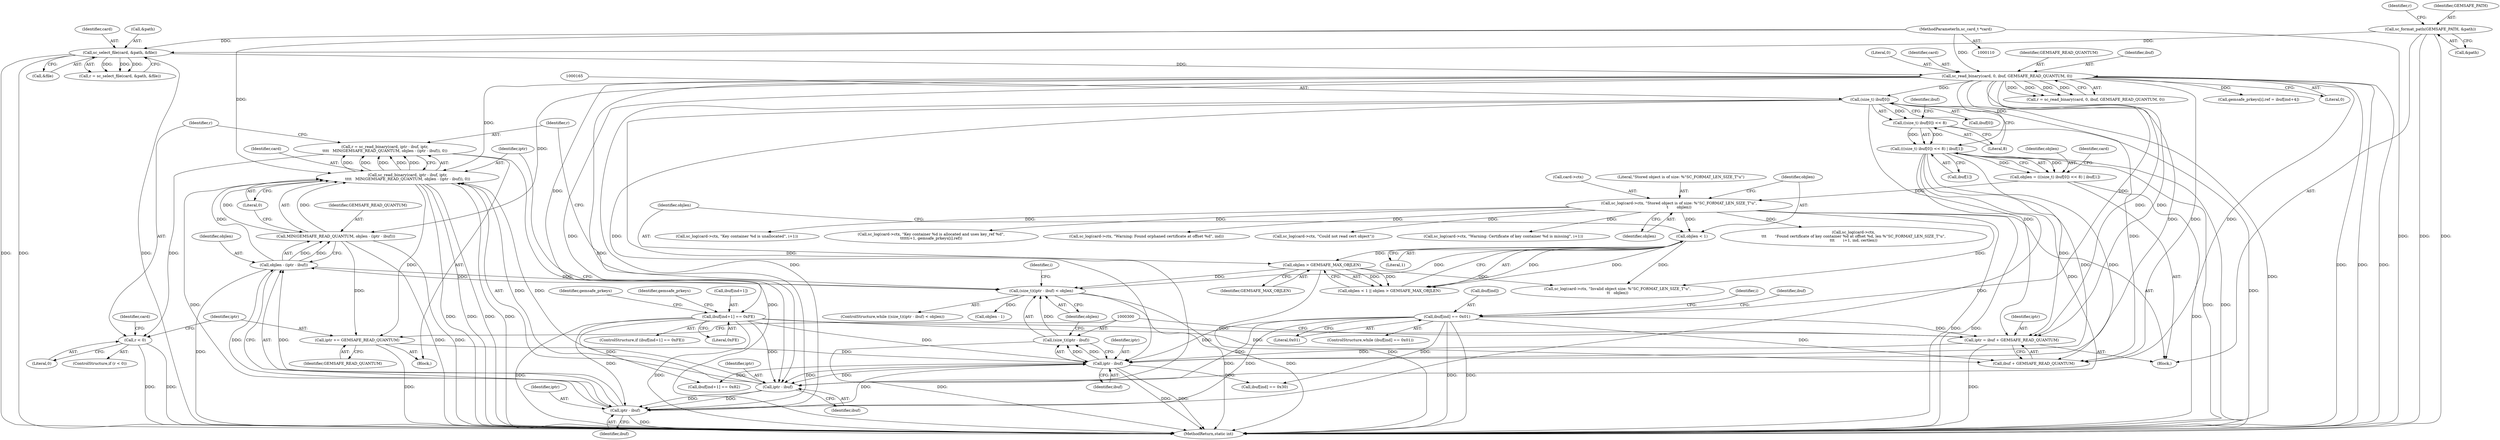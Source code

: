 digraph "0_OpenSC_360e95d45ac4123255a4c796db96337f332160ad#diff-d643a0fa169471dbf2912f4866dc49c5_5@API" {
"1000306" [label="(Call,r = sc_read_binary(card, iptr - ibuf, iptr,\n\t\t\t\t   MIN(GEMSAFE_READ_QUANTUM, objlen - (iptr - ibuf)), 0))"];
"1000308" [label="(Call,sc_read_binary(card, iptr - ibuf, iptr,\n\t\t\t\t   MIN(GEMSAFE_READ_QUANTUM, objlen - (iptr - ibuf)), 0))"];
"1000148" [label="(Call,sc_read_binary(card, 0, ibuf, GEMSAFE_READ_QUANTUM, 0))"];
"1000131" [label="(Call,sc_select_file(card, &path, &file))"];
"1000111" [label="(MethodParameterIn,sc_card_t *card)"];
"1000125" [label="(Call,sc_format_path(GEMSAFE_PATH, &path))"];
"1000316" [label="(Call,objlen - (iptr - ibuf))"];
"1000298" [label="(Call,(size_t)(iptr - ibuf) < objlen)"];
"1000299" [label="(Call,(size_t)(iptr - ibuf))"];
"1000301" [label="(Call,iptr - ibuf)"];
"1000292" [label="(Call,iptr = ibuf + GEMSAFE_READ_QUANTUM)"];
"1000164" [label="(Call,(size_t) ibuf[0])"];
"1000207" [label="(Call,ibuf[ind+1] == 0xFE)"];
"1000162" [label="(Call,(((size_t) ibuf[0]) << 8) | ibuf[1])"];
"1000163" [label="(Call,((size_t) ibuf[0]) << 8)"];
"1000200" [label="(Call,ibuf[ind] == 0x01)"];
"1000334" [label="(Call,iptr += GEMSAFE_READ_QUANTUM)"];
"1000314" [label="(Call,MIN(GEMSAFE_READ_QUANTUM, objlen - (iptr - ibuf)))"];
"1000318" [label="(Call,iptr - ibuf)"];
"1000310" [label="(Call,iptr - ibuf)"];
"1000181" [label="(Call,objlen < 1)"];
"1000173" [label="(Call,sc_log(card->ctx, \"Stored object is of size: %\"SC_FORMAT_LEN_SIZE_T\"u\",\n\t       objlen))"];
"1000160" [label="(Call,objlen = (((size_t) ibuf[0]) << 8) | ibuf[1])"];
"1000184" [label="(Call,objlen > GEMSAFE_MAX_OBJLEN)"];
"1000323" [label="(Call,r < 0)"];
"1000303" [label="(Identifier,ibuf)"];
"1000125" [label="(Call,sc_format_path(GEMSAFE_PATH, &path))"];
"1000305" [label="(Block,)"];
"1000200" [label="(Call,ibuf[ind] == 0x01)"];
"1000164" [label="(Call,(size_t) ibuf[0])"];
"1000336" [label="(Identifier,GEMSAFE_READ_QUANTUM)"];
"1000166" [label="(Call,ibuf[0])"];
"1000354" [label="(Call,ibuf[ind+1] == 0x82)"];
"1000324" [label="(Identifier,r)"];
"1000315" [label="(Identifier,GEMSAFE_READ_QUANTUM)"];
"1000417" [label="(Call,sc_log(card->ctx,\n\t\t\t       \"Found certificate of key container %d at offset %d, len %\"SC_FORMAT_LEN_SIZE_T\"u\",\n\t\t\t       i+1, ind, certlen))"];
"1000135" [label="(Call,&file)"];
"1000111" [label="(MethodParameterIn,sc_card_t *card)"];
"1000314" [label="(Call,MIN(GEMSAFE_READ_QUANTUM, objlen - (iptr - ibuf)))"];
"1000308" [label="(Call,sc_read_binary(card, iptr - ibuf, iptr,\n\t\t\t\t   MIN(GEMSAFE_READ_QUANTUM, objlen - (iptr - ibuf)), 0))"];
"1000335" [label="(Identifier,iptr)"];
"1000349" [label="(Call,ibuf[ind] == 0x30)"];
"1000322" [label="(ControlStructure,if (r < 0))"];
"1000146" [label="(Call,r = sc_read_binary(card, 0, ibuf, GEMSAFE_READ_QUANTUM, 0))"];
"1000292" [label="(Call,iptr = ibuf + GEMSAFE_READ_QUANTUM)"];
"1000318" [label="(Call,iptr - ibuf)"];
"1000312" [label="(Identifier,ibuf)"];
"1000487" [label="(MethodReturn,static int)"];
"1000129" [label="(Call,r = sc_select_file(card, &path, &file))"];
"1000307" [label="(Identifier,r)"];
"1000160" [label="(Call,objlen = (((size_t) ibuf[0]) << 8) | ibuf[1])"];
"1000186" [label="(Identifier,GEMSAFE_MAX_OBJLEN)"];
"1000152" [label="(Identifier,GEMSAFE_READ_QUANTUM)"];
"1000325" [label="(Literal,0)"];
"1000258" [label="(Call,sc_log(card->ctx, \"Key container %d is unallocated\", i+1))"];
"1000182" [label="(Identifier,objlen)"];
"1000180" [label="(Call,objlen < 1 || objlen > GEMSAFE_MAX_OBJLEN)"];
"1000334" [label="(Call,iptr += GEMSAFE_READ_QUANTUM)"];
"1000316" [label="(Call,objlen - (iptr - ibuf))"];
"1000311" [label="(Identifier,iptr)"];
"1000297" [label="(ControlStructure,while ((size_t)(iptr - ibuf) < objlen))"];
"1000218" [label="(Identifier,gemsafe_prkeys)"];
"1000226" [label="(Call,sc_log(card->ctx, \"Key container %d is allocated and uses key_ref %d\",\n\t\t\t\t\ti+1, gemsafe_prkeys[i].ref))"];
"1000215" [label="(Call,gemsafe_prkeys[i].ref = ibuf[ind+4])"];
"1000162" [label="(Call,(((size_t) ibuf[0]) << 8) | ibuf[1])"];
"1000175" [label="(Identifier,card)"];
"1000381" [label="(Call,sc_log(card->ctx, \"Warning: Found orphaned certificate at offset %d\", ind))"];
"1000151" [label="(Identifier,ibuf)"];
"1000177" [label="(Literal,\"Stored object is of size: %\"SC_FORMAT_LEN_SIZE_T\"u\")"];
"1000343" [label="(Call,objlen - 1)"];
"1000130" [label="(Identifier,r)"];
"1000132" [label="(Identifier,card)"];
"1000302" [label="(Identifier,iptr)"];
"1000320" [label="(Identifier,ibuf)"];
"1000171" [label="(Identifier,ibuf)"];
"1000304" [label="(Identifier,objlen)"];
"1000131" [label="(Call,sc_select_file(card, &path, &file))"];
"1000150" [label="(Literal,0)"];
"1000169" [label="(Literal,8)"];
"1000313" [label="(Identifier,iptr)"];
"1000306" [label="(Call,r = sc_read_binary(card, iptr - ibuf, iptr,\n\t\t\t\t   MIN(GEMSAFE_READ_QUANTUM, objlen - (iptr - ibuf)), 0))"];
"1000209" [label="(Identifier,ibuf)"];
"1000201" [label="(Call,ibuf[ind])"];
"1000204" [label="(Literal,0x01)"];
"1000323" [label="(Call,r < 0)"];
"1000174" [label="(Call,card->ctx)"];
"1000327" [label="(Call,sc_log(card->ctx, \"Could not read cert object\"))"];
"1000310" [label="(Call,iptr - ibuf)"];
"1000206" [label="(ControlStructure,if (ibuf[ind+1] == 0xFE))"];
"1000293" [label="(Identifier,iptr)"];
"1000188" [label="(Call,sc_log(card->ctx, \"Invalid object size: %\"SC_FORMAT_LEN_SIZE_T\"u\",\n\t\t   objlen))"];
"1000247" [label="(Identifier,gemsafe_prkeys)"];
"1000184" [label="(Call,objlen > GEMSAFE_MAX_OBJLEN)"];
"1000148" [label="(Call,sc_read_binary(card, 0, ibuf, GEMSAFE_READ_QUANTUM, 0))"];
"1000173" [label="(Call,sc_log(card->ctx, \"Stored object is of size: %\"SC_FORMAT_LEN_SIZE_T\"u\",\n\t       objlen))"];
"1000463" [label="(Call,sc_log(card->ctx, \"Warning: Certificate of key container %d is missing\", i+1))"];
"1000294" [label="(Call,ibuf + GEMSAFE_READ_QUANTUM)"];
"1000321" [label="(Literal,0)"];
"1000199" [label="(ControlStructure,while (ibuf[ind] == 0x01))"];
"1000309" [label="(Identifier,card)"];
"1000319" [label="(Identifier,iptr)"];
"1000112" [label="(Block,)"];
"1000161" [label="(Identifier,objlen)"];
"1000178" [label="(Identifier,objlen)"];
"1000298" [label="(Call,(size_t)(iptr - ibuf) < objlen)"];
"1000207" [label="(Call,ibuf[ind+1] == 0xFE)"];
"1000299" [label="(Call,(size_t)(iptr - ibuf))"];
"1000163" [label="(Call,((size_t) ibuf[0]) << 8)"];
"1000273" [label="(Identifier,i)"];
"1000317" [label="(Identifier,objlen)"];
"1000170" [label="(Call,ibuf[1])"];
"1000133" [label="(Call,&path)"];
"1000126" [label="(Identifier,GEMSAFE_PATH)"];
"1000153" [label="(Literal,0)"];
"1000208" [label="(Call,ibuf[ind+1])"];
"1000338" [label="(Identifier,i)"];
"1000301" [label="(Call,iptr - ibuf)"];
"1000183" [label="(Literal,1)"];
"1000213" [label="(Literal,0xFE)"];
"1000181" [label="(Call,objlen < 1)"];
"1000329" [label="(Identifier,card)"];
"1000185" [label="(Identifier,objlen)"];
"1000149" [label="(Identifier,card)"];
"1000127" [label="(Call,&path)"];
"1000306" -> "1000305"  [label="AST: "];
"1000306" -> "1000308"  [label="CFG: "];
"1000307" -> "1000306"  [label="AST: "];
"1000308" -> "1000306"  [label="AST: "];
"1000324" -> "1000306"  [label="CFG: "];
"1000306" -> "1000487"  [label="DDG: "];
"1000308" -> "1000306"  [label="DDG: "];
"1000308" -> "1000306"  [label="DDG: "];
"1000308" -> "1000306"  [label="DDG: "];
"1000308" -> "1000306"  [label="DDG: "];
"1000308" -> "1000306"  [label="DDG: "];
"1000306" -> "1000323"  [label="DDG: "];
"1000308" -> "1000321"  [label="CFG: "];
"1000309" -> "1000308"  [label="AST: "];
"1000310" -> "1000308"  [label="AST: "];
"1000313" -> "1000308"  [label="AST: "];
"1000314" -> "1000308"  [label="AST: "];
"1000321" -> "1000308"  [label="AST: "];
"1000308" -> "1000487"  [label="DDG: "];
"1000308" -> "1000487"  [label="DDG: "];
"1000308" -> "1000487"  [label="DDG: "];
"1000308" -> "1000487"  [label="DDG: "];
"1000148" -> "1000308"  [label="DDG: "];
"1000111" -> "1000308"  [label="DDG: "];
"1000316" -> "1000308"  [label="DDG: "];
"1000310" -> "1000308"  [label="DDG: "];
"1000310" -> "1000308"  [label="DDG: "];
"1000318" -> "1000308"  [label="DDG: "];
"1000314" -> "1000308"  [label="DDG: "];
"1000314" -> "1000308"  [label="DDG: "];
"1000308" -> "1000334"  [label="DDG: "];
"1000148" -> "1000146"  [label="AST: "];
"1000148" -> "1000153"  [label="CFG: "];
"1000149" -> "1000148"  [label="AST: "];
"1000150" -> "1000148"  [label="AST: "];
"1000151" -> "1000148"  [label="AST: "];
"1000152" -> "1000148"  [label="AST: "];
"1000153" -> "1000148"  [label="AST: "];
"1000146" -> "1000148"  [label="CFG: "];
"1000148" -> "1000487"  [label="DDG: "];
"1000148" -> "1000487"  [label="DDG: "];
"1000148" -> "1000487"  [label="DDG: "];
"1000148" -> "1000146"  [label="DDG: "];
"1000148" -> "1000146"  [label="DDG: "];
"1000148" -> "1000146"  [label="DDG: "];
"1000148" -> "1000146"  [label="DDG: "];
"1000131" -> "1000148"  [label="DDG: "];
"1000111" -> "1000148"  [label="DDG: "];
"1000148" -> "1000164"  [label="DDG: "];
"1000148" -> "1000162"  [label="DDG: "];
"1000148" -> "1000200"  [label="DDG: "];
"1000148" -> "1000207"  [label="DDG: "];
"1000148" -> "1000215"  [label="DDG: "];
"1000148" -> "1000292"  [label="DDG: "];
"1000148" -> "1000292"  [label="DDG: "];
"1000148" -> "1000294"  [label="DDG: "];
"1000148" -> "1000294"  [label="DDG: "];
"1000148" -> "1000301"  [label="DDG: "];
"1000148" -> "1000310"  [label="DDG: "];
"1000148" -> "1000314"  [label="DDG: "];
"1000148" -> "1000318"  [label="DDG: "];
"1000131" -> "1000129"  [label="AST: "];
"1000131" -> "1000135"  [label="CFG: "];
"1000132" -> "1000131"  [label="AST: "];
"1000133" -> "1000131"  [label="AST: "];
"1000135" -> "1000131"  [label="AST: "];
"1000129" -> "1000131"  [label="CFG: "];
"1000131" -> "1000487"  [label="DDG: "];
"1000131" -> "1000487"  [label="DDG: "];
"1000131" -> "1000487"  [label="DDG: "];
"1000131" -> "1000129"  [label="DDG: "];
"1000131" -> "1000129"  [label="DDG: "];
"1000131" -> "1000129"  [label="DDG: "];
"1000111" -> "1000131"  [label="DDG: "];
"1000125" -> "1000131"  [label="DDG: "];
"1000111" -> "1000110"  [label="AST: "];
"1000111" -> "1000487"  [label="DDG: "];
"1000125" -> "1000112"  [label="AST: "];
"1000125" -> "1000127"  [label="CFG: "];
"1000126" -> "1000125"  [label="AST: "];
"1000127" -> "1000125"  [label="AST: "];
"1000130" -> "1000125"  [label="CFG: "];
"1000125" -> "1000487"  [label="DDG: "];
"1000125" -> "1000487"  [label="DDG: "];
"1000316" -> "1000314"  [label="AST: "];
"1000316" -> "1000318"  [label="CFG: "];
"1000317" -> "1000316"  [label="AST: "];
"1000318" -> "1000316"  [label="AST: "];
"1000314" -> "1000316"  [label="CFG: "];
"1000316" -> "1000487"  [label="DDG: "];
"1000316" -> "1000298"  [label="DDG: "];
"1000316" -> "1000314"  [label="DDG: "];
"1000316" -> "1000314"  [label="DDG: "];
"1000298" -> "1000316"  [label="DDG: "];
"1000318" -> "1000316"  [label="DDG: "];
"1000318" -> "1000316"  [label="DDG: "];
"1000298" -> "1000297"  [label="AST: "];
"1000298" -> "1000304"  [label="CFG: "];
"1000299" -> "1000298"  [label="AST: "];
"1000304" -> "1000298"  [label="AST: "];
"1000307" -> "1000298"  [label="CFG: "];
"1000338" -> "1000298"  [label="CFG: "];
"1000298" -> "1000487"  [label="DDG: "];
"1000298" -> "1000487"  [label="DDG: "];
"1000299" -> "1000298"  [label="DDG: "];
"1000181" -> "1000298"  [label="DDG: "];
"1000184" -> "1000298"  [label="DDG: "];
"1000298" -> "1000343"  [label="DDG: "];
"1000299" -> "1000301"  [label="CFG: "];
"1000300" -> "1000299"  [label="AST: "];
"1000301" -> "1000299"  [label="AST: "];
"1000304" -> "1000299"  [label="CFG: "];
"1000299" -> "1000487"  [label="DDG: "];
"1000301" -> "1000299"  [label="DDG: "];
"1000301" -> "1000299"  [label="DDG: "];
"1000301" -> "1000303"  [label="CFG: "];
"1000302" -> "1000301"  [label="AST: "];
"1000303" -> "1000301"  [label="AST: "];
"1000301" -> "1000487"  [label="DDG: "];
"1000301" -> "1000487"  [label="DDG: "];
"1000292" -> "1000301"  [label="DDG: "];
"1000334" -> "1000301"  [label="DDG: "];
"1000164" -> "1000301"  [label="DDG: "];
"1000207" -> "1000301"  [label="DDG: "];
"1000162" -> "1000301"  [label="DDG: "];
"1000318" -> "1000301"  [label="DDG: "];
"1000200" -> "1000301"  [label="DDG: "];
"1000301" -> "1000310"  [label="DDG: "];
"1000301" -> "1000310"  [label="DDG: "];
"1000301" -> "1000349"  [label="DDG: "];
"1000301" -> "1000354"  [label="DDG: "];
"1000292" -> "1000112"  [label="AST: "];
"1000292" -> "1000294"  [label="CFG: "];
"1000293" -> "1000292"  [label="AST: "];
"1000294" -> "1000292"  [label="AST: "];
"1000300" -> "1000292"  [label="CFG: "];
"1000292" -> "1000487"  [label="DDG: "];
"1000164" -> "1000292"  [label="DDG: "];
"1000207" -> "1000292"  [label="DDG: "];
"1000162" -> "1000292"  [label="DDG: "];
"1000200" -> "1000292"  [label="DDG: "];
"1000164" -> "1000163"  [label="AST: "];
"1000164" -> "1000166"  [label="CFG: "];
"1000165" -> "1000164"  [label="AST: "];
"1000166" -> "1000164"  [label="AST: "];
"1000169" -> "1000164"  [label="CFG: "];
"1000164" -> "1000487"  [label="DDG: "];
"1000164" -> "1000163"  [label="DDG: "];
"1000164" -> "1000294"  [label="DDG: "];
"1000164" -> "1000310"  [label="DDG: "];
"1000164" -> "1000318"  [label="DDG: "];
"1000207" -> "1000206"  [label="AST: "];
"1000207" -> "1000213"  [label="CFG: "];
"1000208" -> "1000207"  [label="AST: "];
"1000213" -> "1000207"  [label="AST: "];
"1000218" -> "1000207"  [label="CFG: "];
"1000247" -> "1000207"  [label="CFG: "];
"1000207" -> "1000487"  [label="DDG: "];
"1000207" -> "1000487"  [label="DDG: "];
"1000207" -> "1000294"  [label="DDG: "];
"1000207" -> "1000310"  [label="DDG: "];
"1000207" -> "1000318"  [label="DDG: "];
"1000207" -> "1000354"  [label="DDG: "];
"1000162" -> "1000160"  [label="AST: "];
"1000162" -> "1000170"  [label="CFG: "];
"1000163" -> "1000162"  [label="AST: "];
"1000170" -> "1000162"  [label="AST: "];
"1000160" -> "1000162"  [label="CFG: "];
"1000162" -> "1000487"  [label="DDG: "];
"1000162" -> "1000487"  [label="DDG: "];
"1000162" -> "1000160"  [label="DDG: "];
"1000162" -> "1000160"  [label="DDG: "];
"1000163" -> "1000162"  [label="DDG: "];
"1000163" -> "1000162"  [label="DDG: "];
"1000162" -> "1000294"  [label="DDG: "];
"1000162" -> "1000310"  [label="DDG: "];
"1000162" -> "1000318"  [label="DDG: "];
"1000163" -> "1000169"  [label="CFG: "];
"1000169" -> "1000163"  [label="AST: "];
"1000171" -> "1000163"  [label="CFG: "];
"1000163" -> "1000487"  [label="DDG: "];
"1000200" -> "1000199"  [label="AST: "];
"1000200" -> "1000204"  [label="CFG: "];
"1000201" -> "1000200"  [label="AST: "];
"1000204" -> "1000200"  [label="AST: "];
"1000209" -> "1000200"  [label="CFG: "];
"1000273" -> "1000200"  [label="CFG: "];
"1000200" -> "1000487"  [label="DDG: "];
"1000200" -> "1000487"  [label="DDG: "];
"1000200" -> "1000294"  [label="DDG: "];
"1000200" -> "1000310"  [label="DDG: "];
"1000200" -> "1000318"  [label="DDG: "];
"1000200" -> "1000349"  [label="DDG: "];
"1000334" -> "1000305"  [label="AST: "];
"1000334" -> "1000336"  [label="CFG: "];
"1000335" -> "1000334"  [label="AST: "];
"1000336" -> "1000334"  [label="AST: "];
"1000300" -> "1000334"  [label="CFG: "];
"1000334" -> "1000487"  [label="DDG: "];
"1000314" -> "1000334"  [label="DDG: "];
"1000315" -> "1000314"  [label="AST: "];
"1000321" -> "1000314"  [label="CFG: "];
"1000314" -> "1000487"  [label="DDG: "];
"1000314" -> "1000487"  [label="DDG: "];
"1000318" -> "1000320"  [label="CFG: "];
"1000319" -> "1000318"  [label="AST: "];
"1000320" -> "1000318"  [label="AST: "];
"1000318" -> "1000487"  [label="DDG: "];
"1000310" -> "1000318"  [label="DDG: "];
"1000310" -> "1000318"  [label="DDG: "];
"1000310" -> "1000312"  [label="CFG: "];
"1000311" -> "1000310"  [label="AST: "];
"1000312" -> "1000310"  [label="AST: "];
"1000313" -> "1000310"  [label="CFG: "];
"1000181" -> "1000180"  [label="AST: "];
"1000181" -> "1000183"  [label="CFG: "];
"1000182" -> "1000181"  [label="AST: "];
"1000183" -> "1000181"  [label="AST: "];
"1000185" -> "1000181"  [label="CFG: "];
"1000180" -> "1000181"  [label="CFG: "];
"1000181" -> "1000180"  [label="DDG: "];
"1000181" -> "1000180"  [label="DDG: "];
"1000173" -> "1000181"  [label="DDG: "];
"1000181" -> "1000184"  [label="DDG: "];
"1000181" -> "1000188"  [label="DDG: "];
"1000173" -> "1000112"  [label="AST: "];
"1000173" -> "1000178"  [label="CFG: "];
"1000174" -> "1000173"  [label="AST: "];
"1000177" -> "1000173"  [label="AST: "];
"1000178" -> "1000173"  [label="AST: "];
"1000182" -> "1000173"  [label="CFG: "];
"1000173" -> "1000487"  [label="DDG: "];
"1000173" -> "1000487"  [label="DDG: "];
"1000160" -> "1000173"  [label="DDG: "];
"1000173" -> "1000188"  [label="DDG: "];
"1000173" -> "1000226"  [label="DDG: "];
"1000173" -> "1000258"  [label="DDG: "];
"1000173" -> "1000327"  [label="DDG: "];
"1000173" -> "1000381"  [label="DDG: "];
"1000173" -> "1000417"  [label="DDG: "];
"1000173" -> "1000463"  [label="DDG: "];
"1000160" -> "1000112"  [label="AST: "];
"1000161" -> "1000160"  [label="AST: "];
"1000175" -> "1000160"  [label="CFG: "];
"1000160" -> "1000487"  [label="DDG: "];
"1000184" -> "1000180"  [label="AST: "];
"1000184" -> "1000186"  [label="CFG: "];
"1000185" -> "1000184"  [label="AST: "];
"1000186" -> "1000184"  [label="AST: "];
"1000180" -> "1000184"  [label="CFG: "];
"1000184" -> "1000487"  [label="DDG: "];
"1000184" -> "1000180"  [label="DDG: "];
"1000184" -> "1000180"  [label="DDG: "];
"1000184" -> "1000188"  [label="DDG: "];
"1000323" -> "1000322"  [label="AST: "];
"1000323" -> "1000325"  [label="CFG: "];
"1000324" -> "1000323"  [label="AST: "];
"1000325" -> "1000323"  [label="AST: "];
"1000329" -> "1000323"  [label="CFG: "];
"1000335" -> "1000323"  [label="CFG: "];
"1000323" -> "1000487"  [label="DDG: "];
"1000323" -> "1000487"  [label="DDG: "];
}
